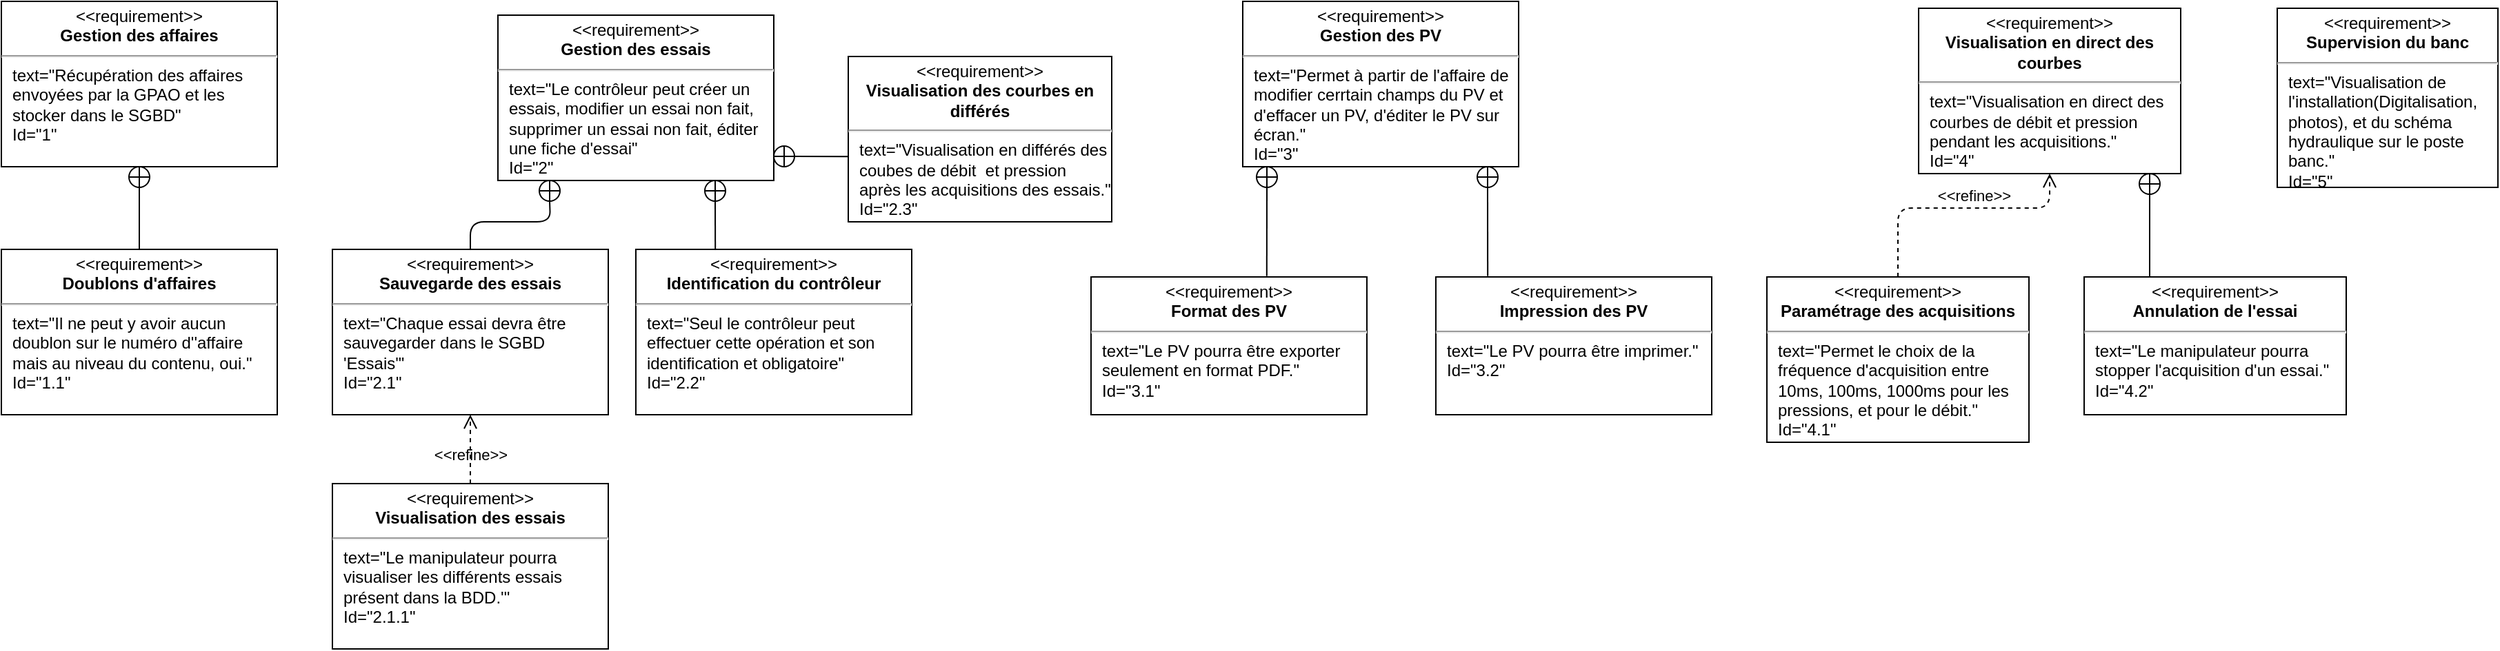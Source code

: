 <mxfile>
    <diagram id="ONgLlP4N_q6dtPXhDEXq" name="Page-1">
        <mxGraphModel dx="3007" dy="2352" grid="1" gridSize="10" guides="1" tooltips="1" connect="1" arrows="1" fold="1" page="1" pageScale="1" pageWidth="827" pageHeight="1169" math="0" shadow="0">
            <root>
                <mxCell id="0"/>
                <mxCell id="1" parent="0"/>
                <mxCell id="15" value="&lt;p style=&quot;margin: 0px ; margin-top: 4px ; text-align: center&quot;&gt;&amp;lt;&amp;lt;requirement&amp;gt;&amp;gt;&lt;br&gt;&lt;b&gt;Visualisation en direct des courbes&lt;/b&gt;&lt;/p&gt;&lt;hr&gt;&lt;p style=&quot;margin: 0px ; margin-left: 8px ; text-align: left&quot;&gt;text=&quot;Visualisation en direct des courbes de débit et pression pendant les acquisitions.&quot;&lt;/p&gt;&lt;p style=&quot;margin: 0px ; margin-left: 8px ; text-align: left&quot;&gt;Id=&quot;4&quot;&lt;/p&gt;" style="shape=rect;html=1;overflow=fill;whiteSpace=wrap;" parent="1" vertex="1">
                    <mxGeometry x="1110" y="-1135" width="190" height="120" as="geometry"/>
                </mxCell>
                <mxCell id="16" value="&lt;p style=&quot;margin: 0px ; margin-top: 4px ; text-align: center&quot;&gt;&amp;lt;&amp;lt;requirement&amp;gt;&amp;gt;&lt;br&gt;&lt;b&gt;Paramétrage des acquisitions&lt;/b&gt;&lt;/p&gt;&lt;hr&gt;&lt;p style=&quot;margin: 0px ; margin-left: 8px ; text-align: left&quot;&gt;text=&quot;Permet le choix de la fréquence d'acquisition entre 10ms, 100ms, 1000ms pour les pressions, et pour le débit.&quot;&lt;/p&gt;&lt;p style=&quot;margin: 0px ; margin-left: 8px ; text-align: left&quot;&gt;Id=&quot;4.1&quot;&lt;/p&gt;" style="shape=rect;html=1;overflow=fill;whiteSpace=wrap;" parent="1" vertex="1">
                    <mxGeometry x="1000" y="-940" width="190" height="120" as="geometry"/>
                </mxCell>
                <mxCell id="30" value="&lt;p style=&quot;margin: 0px ; margin-top: 4px ; text-align: center&quot;&gt;&amp;lt;&amp;lt;requirement&amp;gt;&amp;gt;&lt;br&gt;&lt;b&gt;Gestion des affaires&lt;/b&gt;&lt;/p&gt;&lt;hr&gt;&lt;p style=&quot;margin: 0px ; margin-left: 8px ; text-align: left&quot;&gt;text=&quot;Récupération des affaires envoyées par la GPAO et les stocker dans le SGBD&quot;&lt;br&gt;Id=&quot;1&quot;&lt;/p&gt;" style="shape=rect;html=1;overflow=fill;whiteSpace=wrap;" parent="1" vertex="1">
                    <mxGeometry x="-280" y="-1140" width="200" height="120" as="geometry"/>
                </mxCell>
                <mxCell id="32" value="&lt;p style=&quot;margin: 0px ; margin-top: 4px ; text-align: center&quot;&gt;&amp;lt;&amp;lt;requirement&amp;gt;&amp;gt;&lt;br&gt;&lt;b&gt;Gestion des essais&lt;/b&gt;&lt;br&gt;&lt;/p&gt;&lt;hr&gt;&lt;p style=&quot;margin: 0px ; margin-left: 8px ; text-align: left&quot;&gt;text=&quot;Le contrôleur peut créer un essais, modifier un essai non fait, supprimer un essai non fait, éditer une fiche d'essai&quot;&lt;br&gt;Id=&quot;2&quot;&lt;/p&gt;" style="shape=rect;html=1;overflow=fill;whiteSpace=wrap;" parent="1" vertex="1">
                    <mxGeometry x="80" y="-1130" width="200" height="120" as="geometry"/>
                </mxCell>
                <mxCell id="33" value="&lt;p style=&quot;margin: 0px ; margin-top: 4px ; text-align: center&quot;&gt;&amp;lt;&amp;lt;requirement&amp;gt;&amp;gt;&lt;br&gt;&lt;b&gt;Supervision du banc&lt;/b&gt;&lt;/p&gt;&lt;hr&gt;&lt;p style=&quot;margin: 0px ; margin-left: 8px ; text-align: left&quot;&gt;text=&quot;Visualisation de l'installation(Digitalisation, photos), et du schéma hydraulique sur le poste banc.&quot;&lt;br&gt;Id=&quot;5&quot;&lt;/p&gt;" style="shape=rect;html=1;overflow=fill;whiteSpace=wrap;" parent="1" vertex="1">
                    <mxGeometry x="1370" y="-1135" width="160" height="130" as="geometry"/>
                </mxCell>
                <mxCell id="37" value="&lt;p style=&quot;margin: 0px ; margin-top: 4px ; text-align: center&quot;&gt;&amp;lt;&amp;lt;requirement&amp;gt;&amp;gt;&lt;br&gt;&lt;b&gt;Sauvegarde des essais&lt;/b&gt;&lt;/p&gt;&lt;hr&gt;&lt;p style=&quot;margin: 0px ; margin-left: 8px ; text-align: left&quot;&gt;text=&quot;Chaque essai devra être sauvegarder dans le SGBD 'Essais'&quot;&lt;br&gt;Id=&quot;2.1&quot;&lt;/p&gt;" style="shape=rect;html=1;overflow=fill;whiteSpace=wrap;" parent="1" vertex="1">
                    <mxGeometry x="-40" y="-960" width="200" height="120" as="geometry"/>
                </mxCell>
                <mxCell id="39" value="&lt;p style=&quot;margin: 0px ; margin-top: 4px ; text-align: center&quot;&gt;&amp;lt;&amp;lt;requirement&amp;gt;&amp;gt;&lt;br&gt;&lt;b&gt;Gestion des PV&lt;/b&gt;&lt;/p&gt;&lt;hr&gt;&lt;p style=&quot;margin: 0px ; margin-left: 8px ; text-align: left&quot;&gt;text=&quot;Permet à partir de l'affaire de modifier cerrtain champs du PV et d'effacer un PV, d'éditer le PV sur écran.&quot;&lt;br&gt;Id=&quot;3&quot;&lt;/p&gt;" style="shape=rect;html=1;overflow=fill;whiteSpace=wrap;" parent="1" vertex="1">
                    <mxGeometry x="620" y="-1140" width="200" height="120" as="geometry"/>
                </mxCell>
                <mxCell id="43" value="&lt;p style=&quot;margin: 0px ; margin-top: 4px ; text-align: center&quot;&gt;&amp;lt;&amp;lt;requirement&amp;gt;&amp;gt;&lt;br&gt;&lt;b&gt;Visualisation des courbes en différés&lt;/b&gt;&lt;/p&gt;&lt;hr&gt;&lt;p style=&quot;margin: 0px ; margin-left: 8px ; text-align: left&quot;&gt;text=&quot;Visualisation en différés des coubes de débit&amp;nbsp; et pression après les acquisitions des essais.&quot;&lt;/p&gt;&lt;p style=&quot;margin: 0px ; margin-left: 8px ; text-align: left&quot;&gt;Id=&quot;2.3&quot;&lt;/p&gt;" style="shape=rect;html=1;overflow=fill;whiteSpace=wrap;" parent="1" vertex="1">
                    <mxGeometry x="334" y="-1100" width="191" height="120" as="geometry"/>
                </mxCell>
                <mxCell id="47" value="&lt;p style=&quot;margin: 0px ; margin-top: 4px ; text-align: center&quot;&gt;&amp;lt;&amp;lt;requirement&amp;gt;&amp;gt;&lt;br&gt;&lt;b&gt;Visualisation des essais&lt;/b&gt;&lt;br&gt;&lt;/p&gt;&lt;hr&gt;&lt;p style=&quot;margin: 0px ; margin-left: 8px ; text-align: left&quot;&gt;text=&quot;Le manipulateur pourra visualiser les différents essais présent dans la BDD.'&quot;&lt;br&gt;Id=&quot;2.1.1&lt;span&gt;&quot;&lt;/span&gt;&lt;/p&gt;" style="shape=rect;html=1;overflow=fill;whiteSpace=wrap;" parent="1" vertex="1">
                    <mxGeometry x="-40" y="-790" width="200" height="120" as="geometry"/>
                </mxCell>
                <mxCell id="48" value="&lt;p style=&quot;margin: 0px ; margin-top: 4px ; text-align: center&quot;&gt;&amp;lt;&amp;lt;requirement&amp;gt;&amp;gt;&lt;br&gt;&lt;b&gt;Doublons d'affaires&lt;/b&gt;&lt;/p&gt;&lt;hr&gt;&lt;p style=&quot;margin: 0px ; margin-left: 8px ; text-align: left&quot;&gt;text=&quot;Il ne peut y avoir aucun doublon sur le numéro d''affaire mais au niveau du contenu, oui.&quot;&lt;br&gt;Id=&quot;1.1&quot;&lt;/p&gt;" style="shape=rect;html=1;overflow=fill;whiteSpace=wrap;" parent="1" vertex="1">
                    <mxGeometry x="-280" y="-960" width="200" height="120" as="geometry"/>
                </mxCell>
                <mxCell id="52" value="&lt;p style=&quot;margin: 0px ; margin-top: 4px ; text-align: center&quot;&gt;&amp;lt;&amp;lt;requirement&amp;gt;&amp;gt;&lt;br&gt;&lt;b&gt;Identification du contrôleur&lt;/b&gt;&lt;/p&gt;&lt;hr&gt;&lt;p style=&quot;margin: 0px ; margin-left: 8px ; text-align: left&quot;&gt;text=&quot;Seul le contrôleur peut effectuer cette opération et son identification et obligatoire&quot;&lt;br&gt;Id=&quot;2.2&quot;&lt;/p&gt;" style="shape=rect;html=1;overflow=fill;whiteSpace=wrap;" parent="1" vertex="1">
                    <mxGeometry x="180" y="-960" width="200" height="120" as="geometry"/>
                </mxCell>
                <mxCell id="53" value="&lt;p style=&quot;margin: 0px ; margin-top: 4px ; text-align: center&quot;&gt;&amp;lt;&amp;lt;requirement&amp;gt;&amp;gt;&lt;br&gt;&lt;b&gt;Format des PV&lt;/b&gt;&lt;/p&gt;&lt;hr&gt;&lt;p style=&quot;margin: 0px ; margin-left: 8px ; text-align: left&quot;&gt;text=&quot;Le PV pourra être exporter seulement en format PDF.&quot;&lt;br&gt;Id=&quot;3.1&quot;&lt;/p&gt;" style="shape=rect;html=1;overflow=fill;whiteSpace=wrap;" parent="1" vertex="1">
                    <mxGeometry x="510" y="-940" width="200" height="100" as="geometry"/>
                </mxCell>
                <mxCell id="54" value="&lt;p style=&quot;margin: 0px ; margin-top: 4px ; text-align: center&quot;&gt;&amp;lt;&amp;lt;requirement&amp;gt;&amp;gt;&lt;br&gt;&lt;b&gt;Impression des PV&lt;/b&gt;&lt;/p&gt;&lt;hr&gt;&lt;p style=&quot;margin: 0px ; margin-left: 8px ; text-align: left&quot;&gt;text=&quot;Le PV pourra être imprimer.&quot;&lt;br&gt;Id=&quot;3.2&quot;&lt;/p&gt;" style="shape=rect;html=1;overflow=fill;whiteSpace=wrap;" parent="1" vertex="1">
                    <mxGeometry x="760" y="-940" width="200" height="100" as="geometry"/>
                </mxCell>
                <mxCell id="55" value="&lt;p style=&quot;margin: 0px ; margin-top: 4px ; text-align: center&quot;&gt;&amp;lt;&amp;lt;requirement&amp;gt;&amp;gt;&lt;br&gt;&lt;b&gt;Annulation de l'essai&lt;/b&gt;&lt;/p&gt;&lt;hr&gt;&lt;p style=&quot;margin: 0px ; margin-left: 8px ; text-align: left&quot;&gt;text=&quot;Le manipulateur pourra stopper l'acquisition d'un essai.&quot;&lt;/p&gt;&lt;p style=&quot;margin: 0px ; margin-left: 8px ; text-align: left&quot;&gt;Id=&quot;4.2&quot;&lt;/p&gt;" style="shape=rect;html=1;overflow=fill;whiteSpace=wrap;" parent="1" vertex="1">
                    <mxGeometry x="1230" y="-940" width="190" height="100" as="geometry"/>
                </mxCell>
                <mxCell id="57" value="&amp;lt;&amp;lt;refine&amp;gt;&amp;gt;" style="endArrow=open;startArrow=none;endFill=0;startFill=0;endSize=8;html=1;verticalAlign=bottom;dashed=1;labelBackgroundColor=none;entryX=0.5;entryY=1;entryDx=0;entryDy=0;exitX=0.5;exitY=0;exitDx=0;exitDy=0;" parent="1" source="16" target="15" edge="1">
                    <mxGeometry x="0.135" width="160" relative="1" as="geometry">
                        <mxPoint x="420" y="-920" as="sourcePoint"/>
                        <mxPoint x="580" y="-920" as="targetPoint"/>
                        <Array as="points">
                            <mxPoint x="1095" y="-990"/>
                            <mxPoint x="1205" y="-990"/>
                        </Array>
                        <mxPoint as="offset"/>
                    </mxGeometry>
                </mxCell>
                <mxCell id="60" style="edgeStyle=none;html=1;exitX=1;exitY=0;exitDx=0;exitDy=0;entryX=0.5;entryY=1;entryDx=0;entryDy=0;" parent="1" source="58" target="30" edge="1">
                    <mxGeometry relative="1" as="geometry"/>
                </mxCell>
                <mxCell id="58" value="" style="shape=sumEllipse;perimeter=ellipsePerimeter;whiteSpace=wrap;html=1;backgroundOutline=1;rotation=-45;" parent="1" vertex="1">
                    <mxGeometry x="-187.5" y="-1020" width="15" height="15" as="geometry"/>
                </mxCell>
                <mxCell id="59" value="" style="endArrow=none;html=1;entryX=0;entryY=1;entryDx=0;entryDy=0;exitX=0.5;exitY=0;exitDx=0;exitDy=0;" parent="1" source="48" target="58" edge="1">
                    <mxGeometry width="50" height="50" relative="1" as="geometry">
                        <mxPoint x="-230" y="-930" as="sourcePoint"/>
                        <mxPoint x="-180" y="-980" as="targetPoint"/>
                    </mxGeometry>
                </mxCell>
                <mxCell id="61" value="" style="shape=sumEllipse;perimeter=ellipsePerimeter;whiteSpace=wrap;html=1;backgroundOutline=1;rotation=-45;" parent="1" vertex="1">
                    <mxGeometry x="110" y="-1010" width="15" height="15" as="geometry"/>
                </mxCell>
                <mxCell id="62" value="" style="endArrow=none;html=1;entryX=0;entryY=1;entryDx=0;entryDy=0;exitX=0.5;exitY=0;exitDx=0;exitDy=0;" parent="1" source="37" target="61" edge="1">
                    <mxGeometry width="50" height="50" relative="1" as="geometry">
                        <mxPoint x="70" y="-930" as="sourcePoint"/>
                        <mxPoint x="120" y="-980" as="targetPoint"/>
                        <Array as="points">
                            <mxPoint x="60" y="-980"/>
                            <mxPoint x="118" y="-980"/>
                        </Array>
                    </mxGeometry>
                </mxCell>
                <mxCell id="63" value="" style="shape=sumEllipse;perimeter=ellipsePerimeter;whiteSpace=wrap;html=1;backgroundOutline=1;rotation=-45;" parent="1" vertex="1">
                    <mxGeometry x="230" y="-1010" width="15" height="15" as="geometry"/>
                </mxCell>
                <mxCell id="64" value="" style="endArrow=none;html=1;entryX=0;entryY=1;entryDx=0;entryDy=0;exitX=0.288;exitY=0;exitDx=0;exitDy=0;exitPerimeter=0;" parent="1" source="52" target="63" edge="1">
                    <mxGeometry width="50" height="50" relative="1" as="geometry">
                        <mxPoint x="237" y="-960" as="sourcePoint"/>
                        <mxPoint x="127.5" y="-985.0" as="targetPoint"/>
                        <Array as="points"/>
                    </mxGeometry>
                </mxCell>
                <mxCell id="65" value="" style="shape=sumEllipse;perimeter=ellipsePerimeter;whiteSpace=wrap;html=1;backgroundOutline=1;rotation=-45;" parent="1" vertex="1">
                    <mxGeometry x="280" y="-1035" width="15" height="15" as="geometry"/>
                </mxCell>
                <mxCell id="66" value="" style="endArrow=none;html=1;entryX=1;entryY=1;entryDx=0;entryDy=0;exitX=0;exitY=0.605;exitDx=0;exitDy=0;exitPerimeter=0;" parent="1" source="43" target="65" edge="1">
                    <mxGeometry width="50" height="50" relative="1" as="geometry">
                        <mxPoint x="247.6" y="-950" as="sourcePoint"/>
                        <mxPoint x="247.5" y="-985" as="targetPoint"/>
                        <Array as="points"/>
                    </mxGeometry>
                </mxCell>
                <mxCell id="67" value="&amp;lt;&amp;lt;refine&amp;gt;&amp;gt;" style="endArrow=open;startArrow=none;endFill=0;startFill=0;endSize=8;html=1;verticalAlign=bottom;dashed=1;labelBackgroundColor=none;entryX=0.5;entryY=1;entryDx=0;entryDy=0;exitX=0.5;exitY=0;exitDx=0;exitDy=0;" parent="1" source="47" target="37" edge="1">
                    <mxGeometry x="-0.5" width="160" relative="1" as="geometry">
                        <mxPoint x="490" y="-710" as="sourcePoint"/>
                        <mxPoint x="410" y="-730" as="targetPoint"/>
                        <mxPoint as="offset"/>
                    </mxGeometry>
                </mxCell>
                <mxCell id="68" value="" style="shape=sumEllipse;perimeter=ellipsePerimeter;whiteSpace=wrap;html=1;backgroundOutline=1;rotation=-45;" parent="1" vertex="1">
                    <mxGeometry x="630" y="-1020" width="15" height="15" as="geometry"/>
                </mxCell>
                <mxCell id="69" value="" style="endArrow=none;html=1;entryX=0;entryY=1;entryDx=0;entryDy=0;exitX=0.637;exitY=-0.006;exitDx=0;exitDy=0;exitPerimeter=0;" parent="1" source="53" target="68" edge="1">
                    <mxGeometry width="50" height="50" relative="1" as="geometry">
                        <mxPoint x="638" y="-940" as="sourcePoint"/>
                        <mxPoint x="690" y="-990" as="targetPoint"/>
                    </mxGeometry>
                </mxCell>
                <mxCell id="70" value="" style="shape=sumEllipse;perimeter=ellipsePerimeter;whiteSpace=wrap;html=1;backgroundOutline=1;rotation=-45;" parent="1" vertex="1">
                    <mxGeometry x="790" y="-1020" width="15" height="15" as="geometry"/>
                </mxCell>
                <mxCell id="71" value="" style="endArrow=none;html=1;entryX=0;entryY=1;entryDx=0;entryDy=0;exitX=0.188;exitY=-0.006;exitDx=0;exitDy=0;exitPerimeter=0;" parent="1" source="54" target="70" edge="1">
                    <mxGeometry width="50" height="50" relative="1" as="geometry">
                        <mxPoint x="810" y="-940" as="sourcePoint"/>
                        <mxPoint x="860" y="-990" as="targetPoint"/>
                    </mxGeometry>
                </mxCell>
                <mxCell id="72" value="" style="shape=sumEllipse;perimeter=ellipsePerimeter;whiteSpace=wrap;html=1;backgroundOutline=1;rotation=-45;" parent="1" vertex="1">
                    <mxGeometry x="1270" y="-1015" width="15" height="15" as="geometry"/>
                </mxCell>
                <mxCell id="73" value="" style="endArrow=none;html=1;entryX=0;entryY=1;entryDx=0;entryDy=0;exitX=0.25;exitY=0;exitDx=0;exitDy=0;" parent="1" source="55" target="72" edge="1">
                    <mxGeometry width="50" height="50" relative="1" as="geometry">
                        <mxPoint x="1260" y="-930" as="sourcePoint"/>
                        <mxPoint x="1310" y="-980" as="targetPoint"/>
                    </mxGeometry>
                </mxCell>
            </root>
        </mxGraphModel>
    </diagram>
</mxfile>